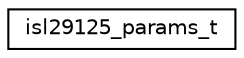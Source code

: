 digraph "Graphical Class Hierarchy"
{
 // LATEX_PDF_SIZE
  edge [fontname="Helvetica",fontsize="10",labelfontname="Helvetica",labelfontsize="10"];
  node [fontname="Helvetica",fontsize="10",shape=record];
  rankdir="LR";
  Node0 [label="isl29125_params_t",height=0.2,width=0.4,color="black", fillcolor="white", style="filled",URL="$structisl29125__params__t.html",tooltip="Device parameters for ISL29125 sensors."];
}
